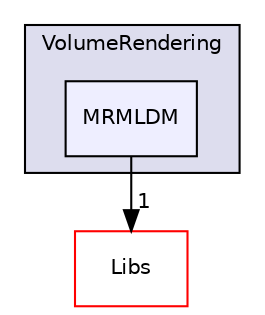 digraph "Modules/Loadable/VolumeRendering/MRMLDM" {
  bgcolor=transparent;
  compound=true
  node [ fontsize="10", fontname="Helvetica"];
  edge [ labelfontsize="10", labelfontname="Helvetica"];
  subgraph clusterdir_c12f7f1f51823e34c0f7350e4103bbbd {
    graph [ bgcolor="#ddddee", pencolor="black", label="VolumeRendering" fontname="Helvetica", fontsize="10", URL="dir_c12f7f1f51823e34c0f7350e4103bbbd.html"]
  dir_99586aefd57c725794d9b26b83ab152b [shape=box, label="MRMLDM", style="filled", fillcolor="#eeeeff", pencolor="black", URL="dir_99586aefd57c725794d9b26b83ab152b.html"];
  }
  dir_6e6cb9563333489fde7459b1f95e59a5 [shape=box label="Libs" color="red" URL="dir_6e6cb9563333489fde7459b1f95e59a5.html"];
  dir_99586aefd57c725794d9b26b83ab152b->dir_6e6cb9563333489fde7459b1f95e59a5 [headlabel="1", labeldistance=1.5 headhref="dir_000128_000012.html"];
}
